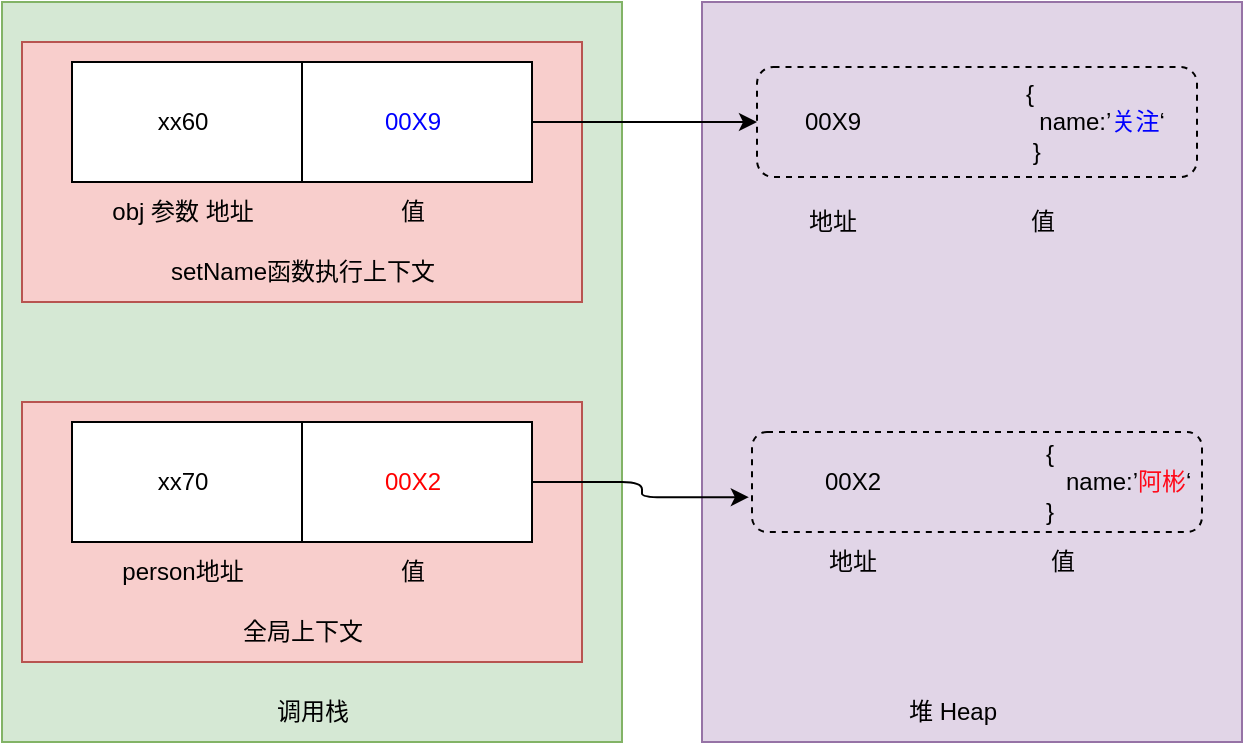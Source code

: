 <mxfile version="20.5.1" type="github">
  <diagram id="A_prHjekze4ehQRo7N7Z" name="第 1 页">
    <mxGraphModel dx="1426" dy="794" grid="1" gridSize="10" guides="1" tooltips="1" connect="1" arrows="1" fold="1" page="1" pageScale="1" pageWidth="3300" pageHeight="4681" math="0" shadow="0">
      <root>
        <mxCell id="0" />
        <mxCell id="1" parent="0" />
        <mxCell id="ayYiNTBMR1gc4Ib_SkY1-1" value="" style="rounded=0;whiteSpace=wrap;html=1;fillColor=#d5e8d4;strokeColor=#82b366;" vertex="1" parent="1">
          <mxGeometry x="520" y="160" width="310" height="370" as="geometry" />
        </mxCell>
        <mxCell id="ayYiNTBMR1gc4Ib_SkY1-2" value="调用栈" style="text;html=1;align=center;verticalAlign=middle;resizable=0;points=[];autosize=1;strokeColor=none;fillColor=none;fontColor=#000000;" vertex="1" parent="1">
          <mxGeometry x="645" y="500" width="60" height="30" as="geometry" />
        </mxCell>
        <mxCell id="ayYiNTBMR1gc4Ib_SkY1-3" value="" style="whiteSpace=wrap;html=1;fillColor=#f8cecc;strokeColor=#b85450;" vertex="1" parent="1">
          <mxGeometry x="530" y="180" width="280" height="130" as="geometry" />
        </mxCell>
        <mxCell id="ayYiNTBMR1gc4Ib_SkY1-4" value="setName函数执行上下文" style="text;html=1;align=center;verticalAlign=middle;resizable=0;points=[];autosize=1;strokeColor=none;fillColor=none;fontColor=#000000;" vertex="1" parent="1">
          <mxGeometry x="590" y="280" width="160" height="30" as="geometry" />
        </mxCell>
        <mxCell id="ayYiNTBMR1gc4Ib_SkY1-5" value="" style="group" vertex="1" connectable="0" parent="1">
          <mxGeometry x="555" y="280" width="230" height="60" as="geometry" />
        </mxCell>
        <mxCell id="ayYiNTBMR1gc4Ib_SkY1-6" value="" style="group" vertex="1" connectable="0" parent="ayYiNTBMR1gc4Ib_SkY1-5">
          <mxGeometry y="-90" width="230" height="60" as="geometry" />
        </mxCell>
        <mxCell id="ayYiNTBMR1gc4Ib_SkY1-7" value="" style="rounded=0;whiteSpace=wrap;html=1;fontColor=#000000;" vertex="1" parent="ayYiNTBMR1gc4Ib_SkY1-6">
          <mxGeometry width="230" height="60" as="geometry" />
        </mxCell>
        <mxCell id="ayYiNTBMR1gc4Ib_SkY1-8" value="xx60" style="text;html=1;align=center;verticalAlign=middle;resizable=0;points=[];autosize=1;strokeColor=none;fillColor=none;fontColor=#000000;" vertex="1" parent="ayYiNTBMR1gc4Ib_SkY1-6">
          <mxGeometry x="30" y="15" width="50" height="30" as="geometry" />
        </mxCell>
        <mxCell id="ayYiNTBMR1gc4Ib_SkY1-9" value="&lt;font color=&quot;#0000ff&quot;&gt;00X9&lt;/font&gt;" style="text;html=1;align=center;verticalAlign=middle;resizable=0;points=[];autosize=1;strokeColor=none;fillColor=none;fontColor=#000000;" vertex="1" parent="ayYiNTBMR1gc4Ib_SkY1-6">
          <mxGeometry x="145" y="15" width="50" height="30" as="geometry" />
        </mxCell>
        <mxCell id="ayYiNTBMR1gc4Ib_SkY1-10" value="" style="endArrow=none;html=1;rounded=0;fontColor=#000000;entryX=0.5;entryY=0;entryDx=0;entryDy=0;exitX=0.5;exitY=1;exitDx=0;exitDy=0;" edge="1" parent="ayYiNTBMR1gc4Ib_SkY1-6" source="ayYiNTBMR1gc4Ib_SkY1-7" target="ayYiNTBMR1gc4Ib_SkY1-7">
          <mxGeometry width="50" height="50" relative="1" as="geometry">
            <mxPoint x="260" y="500" as="sourcePoint" />
            <mxPoint x="310" y="450" as="targetPoint" />
          </mxGeometry>
        </mxCell>
        <mxCell id="ayYiNTBMR1gc4Ib_SkY1-11" value="" style="rounded=0;whiteSpace=wrap;html=1;fillColor=#e1d5e7;strokeColor=#9673a6;labelBackgroundColor=default;" vertex="1" parent="1">
          <mxGeometry x="870" y="160" width="270" height="370" as="geometry" />
        </mxCell>
        <mxCell id="ayYiNTBMR1gc4Ib_SkY1-12" value="00X2" style="text;html=1;align=center;verticalAlign=middle;resizable=0;points=[];autosize=1;strokeColor=none;fillColor=none;fontColor=#000000;" vertex="1" parent="1">
          <mxGeometry x="920" y="385" width="50" height="30" as="geometry" />
        </mxCell>
        <mxCell id="ayYiNTBMR1gc4Ib_SkY1-13" value="堆 Heap" style="text;html=1;align=center;verticalAlign=middle;resizable=0;points=[];autosize=1;strokeColor=none;fillColor=none;fontColor=#000000;" vertex="1" parent="1">
          <mxGeometry x="960" y="500" width="70" height="30" as="geometry" />
        </mxCell>
        <mxCell id="ayYiNTBMR1gc4Ib_SkY1-16" value="" style="rounded=1;whiteSpace=wrap;html=1;fillColor=none;dashed=1;" vertex="1" parent="1">
          <mxGeometry x="895" y="375" width="225" height="50" as="geometry" />
        </mxCell>
        <mxCell id="ayYiNTBMR1gc4Ib_SkY1-14" value="{ &lt;br&gt;&amp;nbsp; &amp;nbsp;name:’&lt;font color=&quot;#ff0818&quot;&gt;阿彬&lt;/font&gt;‘&lt;br&gt;}" style="text;html=1;align=left;verticalAlign=middle;resizable=0;points=[];autosize=1;strokeColor=none;fillColor=none;fontColor=#000000;" vertex="1" parent="1">
          <mxGeometry x="1040" y="370" width="100" height="60" as="geometry" />
        </mxCell>
        <mxCell id="ayYiNTBMR1gc4Ib_SkY1-15" value="obj 参数 地址" style="text;html=1;align=center;verticalAlign=middle;resizable=0;points=[];autosize=1;strokeColor=none;fillColor=none;fontColor=#000000;" vertex="1" parent="1">
          <mxGeometry x="565" y="250" width="90" height="30" as="geometry" />
        </mxCell>
        <mxCell id="ayYiNTBMR1gc4Ib_SkY1-17" value="值" style="text;html=1;align=center;verticalAlign=middle;resizable=0;points=[];autosize=1;strokeColor=none;fillColor=none;fontColor=#000000;" vertex="1" parent="1">
          <mxGeometry x="705" y="250" width="40" height="30" as="geometry" />
        </mxCell>
        <mxCell id="ayYiNTBMR1gc4Ib_SkY1-18" value="地址" style="text;html=1;align=center;verticalAlign=middle;resizable=0;points=[];autosize=1;strokeColor=none;fillColor=none;fontColor=#000000;" vertex="1" parent="1">
          <mxGeometry x="920" y="425" width="50" height="30" as="geometry" />
        </mxCell>
        <mxCell id="ayYiNTBMR1gc4Ib_SkY1-19" value="值" style="text;html=1;align=center;verticalAlign=middle;resizable=0;points=[];autosize=1;strokeColor=none;fillColor=none;fontColor=#000000;" vertex="1" parent="1">
          <mxGeometry x="1030" y="425" width="40" height="30" as="geometry" />
        </mxCell>
        <mxCell id="ayYiNTBMR1gc4Ib_SkY1-20" value="" style="whiteSpace=wrap;html=1;fillColor=#f8cecc;strokeColor=#b85450;" vertex="1" parent="1">
          <mxGeometry x="530" y="360" width="280" height="130" as="geometry" />
        </mxCell>
        <mxCell id="ayYiNTBMR1gc4Ib_SkY1-21" value="全局上下文" style="text;html=1;align=center;verticalAlign=middle;resizable=0;points=[];autosize=1;strokeColor=none;fillColor=none;fontColor=#000000;" vertex="1" parent="1">
          <mxGeometry x="630" y="460" width="80" height="30" as="geometry" />
        </mxCell>
        <mxCell id="ayYiNTBMR1gc4Ib_SkY1-22" value="" style="group" vertex="1" connectable="0" parent="1">
          <mxGeometry x="555" y="370" width="230" height="60" as="geometry" />
        </mxCell>
        <mxCell id="ayYiNTBMR1gc4Ib_SkY1-23" value="" style="rounded=0;whiteSpace=wrap;html=1;fontColor=#000000;" vertex="1" parent="ayYiNTBMR1gc4Ib_SkY1-22">
          <mxGeometry width="230" height="60" as="geometry" />
        </mxCell>
        <mxCell id="ayYiNTBMR1gc4Ib_SkY1-24" value="xx70" style="text;html=1;align=center;verticalAlign=middle;resizable=0;points=[];autosize=1;strokeColor=none;fillColor=none;fontColor=#000000;" vertex="1" parent="ayYiNTBMR1gc4Ib_SkY1-22">
          <mxGeometry x="30" y="15" width="50" height="30" as="geometry" />
        </mxCell>
        <mxCell id="ayYiNTBMR1gc4Ib_SkY1-25" value="&lt;font color=&quot;#ff0000&quot;&gt;00X2&lt;/font&gt;" style="text;html=1;align=center;verticalAlign=middle;resizable=0;points=[];autosize=1;strokeColor=none;fillColor=none;fontColor=#000000;" vertex="1" parent="ayYiNTBMR1gc4Ib_SkY1-22">
          <mxGeometry x="145" y="15" width="50" height="30" as="geometry" />
        </mxCell>
        <mxCell id="ayYiNTBMR1gc4Ib_SkY1-26" value="" style="endArrow=none;html=1;rounded=0;fontColor=#000000;entryX=0.5;entryY=0;entryDx=0;entryDy=0;exitX=0.5;exitY=1;exitDx=0;exitDy=0;" edge="1" parent="ayYiNTBMR1gc4Ib_SkY1-22" source="ayYiNTBMR1gc4Ib_SkY1-23" target="ayYiNTBMR1gc4Ib_SkY1-23">
          <mxGeometry width="50" height="50" relative="1" as="geometry">
            <mxPoint x="260" y="500" as="sourcePoint" />
            <mxPoint x="310" y="450" as="targetPoint" />
          </mxGeometry>
        </mxCell>
        <mxCell id="ayYiNTBMR1gc4Ib_SkY1-27" value="person地址" style="text;html=1;align=center;verticalAlign=middle;resizable=0;points=[];autosize=1;strokeColor=none;fillColor=none;fontColor=#000000;" vertex="1" parent="1">
          <mxGeometry x="570" y="430" width="80" height="30" as="geometry" />
        </mxCell>
        <mxCell id="ayYiNTBMR1gc4Ib_SkY1-28" value="值" style="text;html=1;align=center;verticalAlign=middle;resizable=0;points=[];autosize=1;strokeColor=none;fillColor=none;fontColor=#000000;" vertex="1" parent="1">
          <mxGeometry x="705" y="430" width="40" height="30" as="geometry" />
        </mxCell>
        <mxCell id="ayYiNTBMR1gc4Ib_SkY1-29" style="edgeStyle=orthogonalEdgeStyle;rounded=1;orthogonalLoop=1;jettySize=auto;html=1;exitX=1;exitY=0.5;exitDx=0;exitDy=0;entryX=0;entryY=0.5;entryDx=0;entryDy=0;fontColor=#FF0000;" edge="1" parent="1" source="ayYiNTBMR1gc4Ib_SkY1-7" target="ayYiNTBMR1gc4Ib_SkY1-33">
          <mxGeometry relative="1" as="geometry" />
        </mxCell>
        <mxCell id="ayYiNTBMR1gc4Ib_SkY1-30" style="edgeStyle=orthogonalEdgeStyle;rounded=1;orthogonalLoop=1;jettySize=auto;html=1;exitX=1;exitY=0.5;exitDx=0;exitDy=0;entryX=-0.007;entryY=0.652;entryDx=0;entryDy=0;entryPerimeter=0;fontColor=#FF0000;" edge="1" parent="1" source="ayYiNTBMR1gc4Ib_SkY1-23" target="ayYiNTBMR1gc4Ib_SkY1-16">
          <mxGeometry relative="1" as="geometry" />
        </mxCell>
        <mxCell id="ayYiNTBMR1gc4Ib_SkY1-31" value="00X9" style="text;html=1;align=center;verticalAlign=middle;resizable=0;points=[];autosize=1;strokeColor=none;fillColor=none;fontColor=#000000;" vertex="1" parent="1">
          <mxGeometry x="910" y="205" width="50" height="30" as="geometry" />
        </mxCell>
        <mxCell id="ayYiNTBMR1gc4Ib_SkY1-33" value="" style="rounded=1;whiteSpace=wrap;html=1;fillColor=none;dashed=1;" vertex="1" parent="1">
          <mxGeometry x="897.5" y="192.5" width="220" height="55" as="geometry" />
        </mxCell>
        <mxCell id="ayYiNTBMR1gc4Ib_SkY1-32" value="{&lt;br&gt;&amp;nbsp; name:’&lt;font color=&quot;#0000ff&quot;&gt;关注&lt;/font&gt;‘&lt;br&gt;&amp;nbsp;}" style="text;html=1;align=left;verticalAlign=middle;resizable=0;points=[];autosize=1;strokeColor=none;fillColor=none;fontColor=#000000;" vertex="1" parent="1">
          <mxGeometry x="1030" y="190" width="90" height="60" as="geometry" />
        </mxCell>
        <mxCell id="ayYiNTBMR1gc4Ib_SkY1-34" value="地址" style="text;html=1;align=center;verticalAlign=middle;resizable=0;points=[];autosize=1;strokeColor=none;fillColor=none;fontColor=#000000;" vertex="1" parent="1">
          <mxGeometry x="910" y="255" width="50" height="30" as="geometry" />
        </mxCell>
        <mxCell id="ayYiNTBMR1gc4Ib_SkY1-35" value="值" style="text;html=1;align=center;verticalAlign=middle;resizable=0;points=[];autosize=1;strokeColor=none;fillColor=none;fontColor=#000000;" vertex="1" parent="1">
          <mxGeometry x="1020" y="255" width="40" height="30" as="geometry" />
        </mxCell>
      </root>
    </mxGraphModel>
  </diagram>
</mxfile>
